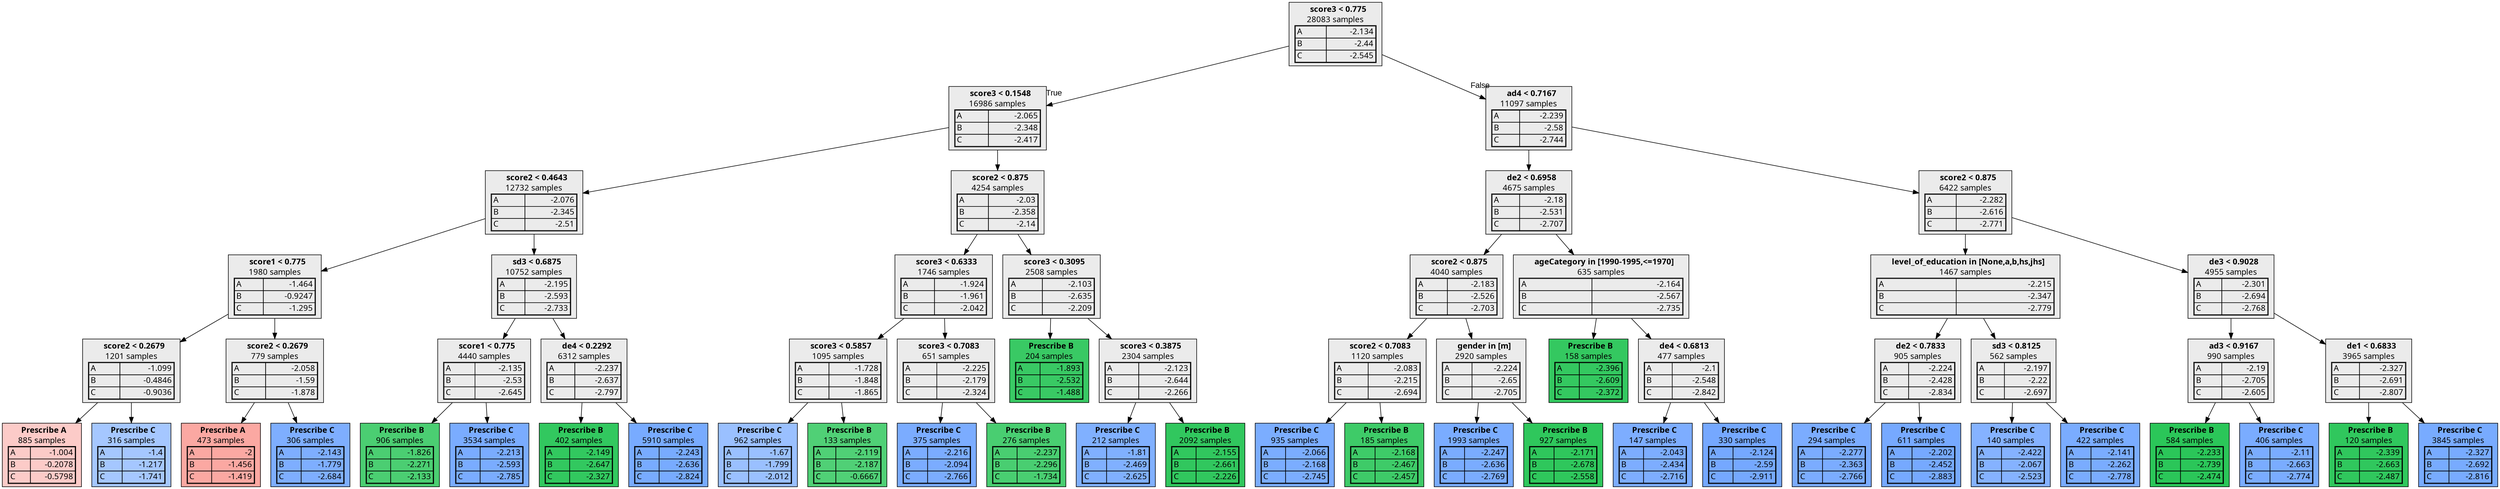 digraph {
    1 [label=<  <TABLE BORDER="0" CELLPADDING="0">
      <TR>
    <TD>
      <B> score3 &lt; 0.775</B>
    </TD>
  </TR>

    <TR>
      <TD>28083 samples</TD>
    </TR>
    <TR>
  <TD>
    <TABLE CELLSPACING="0">
      
        <TR >
    <TD ALIGN="LEFT">A</TD>
    <TD ALIGN="RIGHT">-2.134</TD>
  </TR>
  <TR >
    <TD ALIGN="LEFT">B</TD>
    <TD ALIGN="RIGHT">-2.44</TD>
  </TR>
  <TR class="highlighted">
    <TD ALIGN="LEFT">C</TD>
    <TD ALIGN="RIGHT">-2.545</TD>
  </TR>

    </TABLE>
  </TD>
</TR>

  </TABLE>
>,fillcolor="#EBEBEB",shape=box,fontname="bold arial",style="filled"];
    1 -> 2 [labeldistance=2.5, labelangle=45, headlabel="True",fontname="arial"];
    1 -> 31 [labeldistance=2.5, labelangle=-45, headlabel="False",fontname="arial"];
    2 [label=<  <TABLE BORDER="0" CELLPADDING="0">
      <TR>
    <TD>
      <B> score3 &lt; 0.1548</B>
    </TD>
  </TR>

    <TR>
      <TD>16986 samples</TD>
    </TR>
    <TR>
  <TD>
    <TABLE CELLSPACING="0">
      
        <TR >
    <TD ALIGN="LEFT">A</TD>
    <TD ALIGN="RIGHT">-2.065</TD>
  </TR>
  <TR >
    <TD ALIGN="LEFT">B</TD>
    <TD ALIGN="RIGHT">-2.348</TD>
  </TR>
  <TR class="highlighted">
    <TD ALIGN="LEFT">C</TD>
    <TD ALIGN="RIGHT">-2.417</TD>
  </TR>

    </TABLE>
  </TD>
</TR>

  </TABLE>
>,fillcolor="#EBEBEB",shape=box,fontname="bold arial",style="filled"];
    2 -> 3;
    2 -> 18;
    3 [label=<  <TABLE BORDER="0" CELLPADDING="0">
      <TR>
    <TD>
      <B> score2 &lt; 0.4643</B>
    </TD>
  </TR>

    <TR>
      <TD>12732 samples</TD>
    </TR>
    <TR>
  <TD>
    <TABLE CELLSPACING="0">
      
        <TR >
    <TD ALIGN="LEFT">A</TD>
    <TD ALIGN="RIGHT">-2.076</TD>
  </TR>
  <TR >
    <TD ALIGN="LEFT">B</TD>
    <TD ALIGN="RIGHT">-2.345</TD>
  </TR>
  <TR class="highlighted">
    <TD ALIGN="LEFT">C</TD>
    <TD ALIGN="RIGHT">-2.51</TD>
  </TR>

    </TABLE>
  </TD>
</TR>

  </TABLE>
>,fillcolor="#EBEBEB",shape=box,fontname="bold arial",style="filled"];
    3 -> 4;
    3 -> 11;
    4 [label=<  <TABLE BORDER="0" CELLPADDING="0">
      <TR>
    <TD>
      <B> score1 &lt; 0.775</B>
    </TD>
  </TR>

    <TR>
      <TD>1980 samples</TD>
    </TR>
    <TR>
  <TD>
    <TABLE CELLSPACING="0">
      
        <TR class="highlighted">
    <TD ALIGN="LEFT">A</TD>
    <TD ALIGN="RIGHT">-1.464</TD>
  </TR>
  <TR >
    <TD ALIGN="LEFT">B</TD>
    <TD ALIGN="RIGHT">-0.9247</TD>
  </TR>
  <TR >
    <TD ALIGN="LEFT">C</TD>
    <TD ALIGN="RIGHT">-1.295</TD>
  </TR>

    </TABLE>
  </TD>
</TR>

  </TABLE>
>,fillcolor="#EBEBEB",shape=box,fontname="bold arial",style="filled"];
    4 -> 5;
    4 -> 8;
    5 [label=<  <TABLE BORDER="0" CELLPADDING="0">
      <TR>
    <TD>
      <B> score2 &lt; 0.2679</B>
    </TD>
  </TR>

    <TR>
      <TD>1201 samples</TD>
    </TR>
    <TR>
  <TD>
    <TABLE CELLSPACING="0">
      
        <TR class="highlighted">
    <TD ALIGN="LEFT">A</TD>
    <TD ALIGN="RIGHT">-1.099</TD>
  </TR>
  <TR >
    <TD ALIGN="LEFT">B</TD>
    <TD ALIGN="RIGHT">-0.4846</TD>
  </TR>
  <TR >
    <TD ALIGN="LEFT">C</TD>
    <TD ALIGN="RIGHT">-0.9036</TD>
  </TR>

    </TABLE>
  </TD>
</TR>

  </TABLE>
>,fillcolor="#EBEBEB",shape=box,fontname="bold arial",style="filled"];
    5 -> 6;
    5 -> 7;
    6 [label=<  <TABLE BORDER="0" CELLPADDING="0">
      <TR>
    <TD>
      <B>Prescribe A</B>
    </TD>
  </TR>

    <TR>
      <TD>885 samples</TD>
    </TR>
    <TR>
  <TD>
    <TABLE CELLSPACING="0">
      
        <TR class="highlighted">
    <TD ALIGN="LEFT">A</TD>
    <TD ALIGN="RIGHT">-1.004</TD>
  </TR>
  <TR >
    <TD ALIGN="LEFT">B</TD>
    <TD ALIGN="RIGHT">-0.2078</TD>
  </TR>
  <TR >
    <TD ALIGN="LEFT">C</TD>
    <TD ALIGN="RIGHT">-0.5798</TD>
  </TR>

    </TABLE>
  </TD>
</TR>

  </TABLE>
>,fillcolor="#F8766D60",shape=box,fontname="bold arial",style="filled",color=black];
    7 [label=<  <TABLE BORDER="0" CELLPADDING="0">
      <TR>
    <TD>
      <B>Prescribe C</B>
    </TD>
  </TR>

    <TR>
      <TD>316 samples</TD>
    </TR>
    <TR>
  <TD>
    <TABLE CELLSPACING="0">
      
        <TR >
    <TD ALIGN="LEFT">A</TD>
    <TD ALIGN="RIGHT">-1.4</TD>
  </TR>
  <TR >
    <TD ALIGN="LEFT">B</TD>
    <TD ALIGN="RIGHT">-1.217</TD>
  </TR>
  <TR class="highlighted">
    <TD ALIGN="LEFT">C</TD>
    <TD ALIGN="RIGHT">-1.741</TD>
  </TR>

    </TABLE>
  </TD>
</TR>

  </TABLE>
>,fillcolor="#619CFF91",shape=box,fontname="bold arial",style="filled",color=black];
    8 [label=<  <TABLE BORDER="0" CELLPADDING="0">
      <TR>
    <TD>
      <B> score2 &lt; 0.2679</B>
    </TD>
  </TR>

    <TR>
      <TD>779 samples</TD>
    </TR>
    <TR>
  <TD>
    <TABLE CELLSPACING="0">
      
        <TR class="highlighted">
    <TD ALIGN="LEFT">A</TD>
    <TD ALIGN="RIGHT">-2.058</TD>
  </TR>
  <TR >
    <TD ALIGN="LEFT">B</TD>
    <TD ALIGN="RIGHT">-1.59</TD>
  </TR>
  <TR >
    <TD ALIGN="LEFT">C</TD>
    <TD ALIGN="RIGHT">-1.878</TD>
  </TR>

    </TABLE>
  </TD>
</TR>

  </TABLE>
>,fillcolor="#EBEBEB",shape=box,fontname="bold arial",style="filled"];
    8 -> 9;
    8 -> 10;
    9 [label=<  <TABLE BORDER="0" CELLPADDING="0">
      <TR>
    <TD>
      <B>Prescribe A</B>
    </TD>
  </TR>

    <TR>
      <TD>473 samples</TD>
    </TR>
    <TR>
  <TD>
    <TABLE CELLSPACING="0">
      
        <TR class="highlighted">
    <TD ALIGN="LEFT">A</TD>
    <TD ALIGN="RIGHT">-2</TD>
  </TR>
  <TR >
    <TD ALIGN="LEFT">B</TD>
    <TD ALIGN="RIGHT">-1.456</TD>
  </TR>
  <TR >
    <TD ALIGN="LEFT">C</TD>
    <TD ALIGN="RIGHT">-1.419</TD>
  </TR>

    </TABLE>
  </TD>
</TR>

  </TABLE>
>,fillcolor="#F8766Da2",shape=box,fontname="bold arial",style="filled",color=black];
    10 [label=<  <TABLE BORDER="0" CELLPADDING="0">
      <TR>
    <TD>
      <B>Prescribe C</B>
    </TD>
  </TR>

    <TR>
      <TD>306 samples</TD>
    </TR>
    <TR>
  <TD>
    <TABLE CELLSPACING="0">
      
        <TR >
    <TD ALIGN="LEFT">A</TD>
    <TD ALIGN="RIGHT">-2.143</TD>
  </TR>
  <TR >
    <TD ALIGN="LEFT">B</TD>
    <TD ALIGN="RIGHT">-1.779</TD>
  </TR>
  <TR class="highlighted">
    <TD ALIGN="LEFT">C</TD>
    <TD ALIGN="RIGHT">-2.684</TD>
  </TR>

    </TABLE>
  </TD>
</TR>

  </TABLE>
>,fillcolor="#619CFFd0",shape=box,fontname="bold arial",style="filled",color=black];
    11 [label=<  <TABLE BORDER="0" CELLPADDING="0">
      <TR>
    <TD>
      <B> sd3 &lt; 0.6875</B>
    </TD>
  </TR>

    <TR>
      <TD>10752 samples</TD>
    </TR>
    <TR>
  <TD>
    <TABLE CELLSPACING="0">
      
        <TR >
    <TD ALIGN="LEFT">A</TD>
    <TD ALIGN="RIGHT">-2.195</TD>
  </TR>
  <TR >
    <TD ALIGN="LEFT">B</TD>
    <TD ALIGN="RIGHT">-2.593</TD>
  </TR>
  <TR class="highlighted">
    <TD ALIGN="LEFT">C</TD>
    <TD ALIGN="RIGHT">-2.733</TD>
  </TR>

    </TABLE>
  </TD>
</TR>

  </TABLE>
>,fillcolor="#EBEBEB",shape=box,fontname="bold arial",style="filled"];
    11 -> 12;
    11 -> 15;
    12 [label=<  <TABLE BORDER="0" CELLPADDING="0">
      <TR>
    <TD>
      <B> score1 &lt; 0.775</B>
    </TD>
  </TR>

    <TR>
      <TD>4440 samples</TD>
    </TR>
    <TR>
  <TD>
    <TABLE CELLSPACING="0">
      
        <TR >
    <TD ALIGN="LEFT">A</TD>
    <TD ALIGN="RIGHT">-2.135</TD>
  </TR>
  <TR >
    <TD ALIGN="LEFT">B</TD>
    <TD ALIGN="RIGHT">-2.53</TD>
  </TR>
  <TR class="highlighted">
    <TD ALIGN="LEFT">C</TD>
    <TD ALIGN="RIGHT">-2.645</TD>
  </TR>

    </TABLE>
  </TD>
</TR>

  </TABLE>
>,fillcolor="#EBEBEB",shape=box,fontname="bold arial",style="filled"];
    12 -> 13;
    12 -> 14;
    13 [label=<  <TABLE BORDER="0" CELLPADDING="0">
      <TR>
    <TD>
      <B>Prescribe B</B>
    </TD>
  </TR>

    <TR>
      <TD>906 samples</TD>
    </TR>
    <TR>
  <TD>
    <TABLE CELLSPACING="0">
      
        <TR >
    <TD ALIGN="LEFT">A</TD>
    <TD ALIGN="RIGHT">-1.826</TD>
  </TR>
  <TR class="highlighted">
    <TD ALIGN="LEFT">B</TD>
    <TD ALIGN="RIGHT">-2.271</TD>
  </TR>
  <TR >
    <TD ALIGN="LEFT">C</TD>
    <TD ALIGN="RIGHT">-2.133</TD>
  </TR>

    </TABLE>
  </TD>
</TR>

  </TABLE>
>,fillcolor="#00BA38b4",shape=box,fontname="bold arial",style="filled",color=black];
    14 [label=<  <TABLE BORDER="0" CELLPADDING="0">
      <TR>
    <TD>
      <B>Prescribe C</B>
    </TD>
  </TR>

    <TR>
      <TD>3534 samples</TD>
    </TR>
    <TR>
  <TD>
    <TABLE CELLSPACING="0">
      
        <TR >
    <TD ALIGN="LEFT">A</TD>
    <TD ALIGN="RIGHT">-2.213</TD>
  </TR>
  <TR >
    <TD ALIGN="LEFT">B</TD>
    <TD ALIGN="RIGHT">-2.593</TD>
  </TR>
  <TR class="highlighted">
    <TD ALIGN="LEFT">C</TD>
    <TD ALIGN="RIGHT">-2.785</TD>
  </TR>

    </TABLE>
  </TD>
</TR>

  </TABLE>
>,fillcolor="#619CFFd7",shape=box,fontname="bold arial",style="filled",color=black];
    15 [label=<  <TABLE BORDER="0" CELLPADDING="0">
      <TR>
    <TD>
      <B> de4 &lt; 0.2292</B>
    </TD>
  </TR>

    <TR>
      <TD>6312 samples</TD>
    </TR>
    <TR>
  <TD>
    <TABLE CELLSPACING="0">
      
        <TR >
    <TD ALIGN="LEFT">A</TD>
    <TD ALIGN="RIGHT">-2.237</TD>
  </TR>
  <TR >
    <TD ALIGN="LEFT">B</TD>
    <TD ALIGN="RIGHT">-2.637</TD>
  </TR>
  <TR class="highlighted">
    <TD ALIGN="LEFT">C</TD>
    <TD ALIGN="RIGHT">-2.797</TD>
  </TR>

    </TABLE>
  </TD>
</TR>

  </TABLE>
>,fillcolor="#EBEBEB",shape=box,fontname="bold arial",style="filled"];
    15 -> 16;
    15 -> 17;
    16 [label=<  <TABLE BORDER="0" CELLPADDING="0">
      <TR>
    <TD>
      <B>Prescribe B</B>
    </TD>
  </TR>

    <TR>
      <TD>402 samples</TD>
    </TR>
    <TR>
  <TD>
    <TABLE CELLSPACING="0">
      
        <TR >
    <TD ALIGN="LEFT">A</TD>
    <TD ALIGN="RIGHT">-2.149</TD>
  </TR>
  <TR class="highlighted">
    <TD ALIGN="LEFT">B</TD>
    <TD ALIGN="RIGHT">-2.647</TD>
  </TR>
  <TR >
    <TD ALIGN="LEFT">C</TD>
    <TD ALIGN="RIGHT">-2.327</TD>
  </TR>

    </TABLE>
  </TD>
</TR>

  </TABLE>
>,fillcolor="#00BA38cd",shape=box,fontname="bold arial",style="filled",color=black];
    17 [label=<  <TABLE BORDER="0" CELLPADDING="0">
      <TR>
    <TD>
      <B>Prescribe C</B>
    </TD>
  </TR>

    <TR>
      <TD>5910 samples</TD>
    </TR>
    <TR>
  <TD>
    <TABLE CELLSPACING="0">
      
        <TR >
    <TD ALIGN="LEFT">A</TD>
    <TD ALIGN="RIGHT">-2.243</TD>
  </TR>
  <TR >
    <TD ALIGN="LEFT">B</TD>
    <TD ALIGN="RIGHT">-2.636</TD>
  </TR>
  <TR class="highlighted">
    <TD ALIGN="LEFT">C</TD>
    <TD ALIGN="RIGHT">-2.824</TD>
  </TR>

    </TABLE>
  </TD>
</TR>

  </TABLE>
>,fillcolor="#619CFFd9",shape=box,fontname="bold arial",style="filled",color=black];
    18 [label=<  <TABLE BORDER="0" CELLPADDING="0">
      <TR>
    <TD>
      <B> score2 &lt; 0.875</B>
    </TD>
  </TR>

    <TR>
      <TD>4254 samples</TD>
    </TR>
    <TR>
  <TD>
    <TABLE CELLSPACING="0">
      
        <TR >
    <TD ALIGN="LEFT">A</TD>
    <TD ALIGN="RIGHT">-2.03</TD>
  </TR>
  <TR class="highlighted">
    <TD ALIGN="LEFT">B</TD>
    <TD ALIGN="RIGHT">-2.358</TD>
  </TR>
  <TR >
    <TD ALIGN="LEFT">C</TD>
    <TD ALIGN="RIGHT">-2.14</TD>
  </TR>

    </TABLE>
  </TD>
</TR>

  </TABLE>
>,fillcolor="#EBEBEB",shape=box,fontname="bold arial",style="filled"];
    18 -> 19;
    18 -> 26;
    19 [label=<  <TABLE BORDER="0" CELLPADDING="0">
      <TR>
    <TD>
      <B> score3 &lt; 0.6333</B>
    </TD>
  </TR>

    <TR>
      <TD>1746 samples</TD>
    </TR>
    <TR>
  <TD>
    <TABLE CELLSPACING="0">
      
        <TR >
    <TD ALIGN="LEFT">A</TD>
    <TD ALIGN="RIGHT">-1.924</TD>
  </TR>
  <TR >
    <TD ALIGN="LEFT">B</TD>
    <TD ALIGN="RIGHT">-1.961</TD>
  </TR>
  <TR class="highlighted">
    <TD ALIGN="LEFT">C</TD>
    <TD ALIGN="RIGHT">-2.042</TD>
  </TR>

    </TABLE>
  </TD>
</TR>

  </TABLE>
>,fillcolor="#EBEBEB",shape=box,fontname="bold arial",style="filled"];
    19 -> 20;
    19 -> 23;
    20 [label=<  <TABLE BORDER="0" CELLPADDING="0">
      <TR>
    <TD>
      <B> score3 &lt; 0.5857</B>
    </TD>
  </TR>

    <TR>
      <TD>1095 samples</TD>
    </TR>
    <TR>
  <TD>
    <TABLE CELLSPACING="0">
      
        <TR >
    <TD ALIGN="LEFT">A</TD>
    <TD ALIGN="RIGHT">-1.728</TD>
  </TR>
  <TR >
    <TD ALIGN="LEFT">B</TD>
    <TD ALIGN="RIGHT">-1.848</TD>
  </TR>
  <TR class="highlighted">
    <TD ALIGN="LEFT">C</TD>
    <TD ALIGN="RIGHT">-1.865</TD>
  </TR>

    </TABLE>
  </TD>
</TR>

  </TABLE>
>,fillcolor="#EBEBEB",shape=box,fontname="bold arial",style="filled"];
    20 -> 21;
    20 -> 22;
    21 [label=<  <TABLE BORDER="0" CELLPADDING="0">
      <TR>
    <TD>
      <B>Prescribe C</B>
    </TD>
  </TR>

    <TR>
      <TD>962 samples</TD>
    </TR>
    <TR>
  <TD>
    <TABLE CELLSPACING="0">
      
        <TR >
    <TD ALIGN="LEFT">A</TD>
    <TD ALIGN="RIGHT">-1.67</TD>
  </TR>
  <TR >
    <TD ALIGN="LEFT">B</TD>
    <TD ALIGN="RIGHT">-1.799</TD>
  </TR>
  <TR class="highlighted">
    <TD ALIGN="LEFT">C</TD>
    <TD ALIGN="RIGHT">-2.012</TD>
  </TR>

    </TABLE>
  </TD>
</TR>

  </TABLE>
>,fillcolor="#619CFFa3",shape=box,fontname="bold arial",style="filled",color=black];
    22 [label=<  <TABLE BORDER="0" CELLPADDING="0">
      <TR>
    <TD>
      <B>Prescribe B</B>
    </TD>
  </TR>

    <TR>
      <TD>133 samples</TD>
    </TR>
    <TR>
  <TD>
    <TABLE CELLSPACING="0">
      
        <TR >
    <TD ALIGN="LEFT">A</TD>
    <TD ALIGN="RIGHT">-2.119</TD>
  </TR>
  <TR class="highlighted">
    <TD ALIGN="LEFT">B</TD>
    <TD ALIGN="RIGHT">-2.187</TD>
  </TR>
  <TR >
    <TD ALIGN="LEFT">C</TD>
    <TD ALIGN="RIGHT">-0.6667</TD>
  </TR>

    </TABLE>
  </TD>
</TR>

  </TABLE>
>,fillcolor="#00BA38af",shape=box,fontname="bold arial",style="filled",color=black];
    23 [label=<  <TABLE BORDER="0" CELLPADDING="0">
      <TR>
    <TD>
      <B> score3 &lt; 0.7083</B>
    </TD>
  </TR>

    <TR>
      <TD>651 samples</TD>
    </TR>
    <TR>
  <TD>
    <TABLE CELLSPACING="0">
      
        <TR >
    <TD ALIGN="LEFT">A</TD>
    <TD ALIGN="RIGHT">-2.225</TD>
  </TR>
  <TR >
    <TD ALIGN="LEFT">B</TD>
    <TD ALIGN="RIGHT">-2.179</TD>
  </TR>
  <TR class="highlighted">
    <TD ALIGN="LEFT">C</TD>
    <TD ALIGN="RIGHT">-2.324</TD>
  </TR>

    </TABLE>
  </TD>
</TR>

  </TABLE>
>,fillcolor="#EBEBEB",shape=box,fontname="bold arial",style="filled"];
    23 -> 24;
    23 -> 25;
    24 [label=<  <TABLE BORDER="0" CELLPADDING="0">
      <TR>
    <TD>
      <B>Prescribe C</B>
    </TD>
  </TR>

    <TR>
      <TD>375 samples</TD>
    </TR>
    <TR>
  <TD>
    <TABLE CELLSPACING="0">
      
        <TR >
    <TD ALIGN="LEFT">A</TD>
    <TD ALIGN="RIGHT">-2.216</TD>
  </TR>
  <TR >
    <TD ALIGN="LEFT">B</TD>
    <TD ALIGN="RIGHT">-2.094</TD>
  </TR>
  <TR class="highlighted">
    <TD ALIGN="LEFT">C</TD>
    <TD ALIGN="RIGHT">-2.766</TD>
  </TR>

    </TABLE>
  </TD>
</TR>

  </TABLE>
>,fillcolor="#619CFFd5",shape=box,fontname="bold arial",style="filled",color=black];
    25 [label=<  <TABLE BORDER="0" CELLPADDING="0">
      <TR>
    <TD>
      <B>Prescribe B</B>
    </TD>
  </TR>

    <TR>
      <TD>276 samples</TD>
    </TR>
    <TR>
  <TD>
    <TABLE CELLSPACING="0">
      
        <TR >
    <TD ALIGN="LEFT">A</TD>
    <TD ALIGN="RIGHT">-2.237</TD>
  </TR>
  <TR class="highlighted">
    <TD ALIGN="LEFT">B</TD>
    <TD ALIGN="RIGHT">-2.296</TD>
  </TR>
  <TR >
    <TD ALIGN="LEFT">C</TD>
    <TD ALIGN="RIGHT">-1.734</TD>
  </TR>

    </TABLE>
  </TD>
</TR>

  </TABLE>
>,fillcolor="#00BA38b6",shape=box,fontname="bold arial",style="filled",color=black];
    26 [label=<  <TABLE BORDER="0" CELLPADDING="0">
      <TR>
    <TD>
      <B> score3 &lt; 0.3095</B>
    </TD>
  </TR>

    <TR>
      <TD>2508 samples</TD>
    </TR>
    <TR>
  <TD>
    <TABLE CELLSPACING="0">
      
        <TR >
    <TD ALIGN="LEFT">A</TD>
    <TD ALIGN="RIGHT">-2.103</TD>
  </TR>
  <TR class="highlighted">
    <TD ALIGN="LEFT">B</TD>
    <TD ALIGN="RIGHT">-2.635</TD>
  </TR>
  <TR >
    <TD ALIGN="LEFT">C</TD>
    <TD ALIGN="RIGHT">-2.209</TD>
  </TR>

    </TABLE>
  </TD>
</TR>

  </TABLE>
>,fillcolor="#EBEBEB",shape=box,fontname="bold arial",style="filled"];
    26 -> 27;
    26 -> 28;
    27 [label=<  <TABLE BORDER="0" CELLPADDING="0">
      <TR>
    <TD>
      <B>Prescribe B</B>
    </TD>
  </TR>

    <TR>
      <TD>204 samples</TD>
    </TR>
    <TR>
  <TD>
    <TABLE CELLSPACING="0">
      
        <TR >
    <TD ALIGN="LEFT">A</TD>
    <TD ALIGN="RIGHT">-1.893</TD>
  </TR>
  <TR class="highlighted">
    <TD ALIGN="LEFT">B</TD>
    <TD ALIGN="RIGHT">-2.532</TD>
  </TR>
  <TR >
    <TD ALIGN="LEFT">C</TD>
    <TD ALIGN="RIGHT">-1.488</TD>
  </TR>

    </TABLE>
  </TD>
</TR>

  </TABLE>
>,fillcolor="#00BA38c6",shape=box,fontname="bold arial",style="filled",color=black];
    28 [label=<  <TABLE BORDER="0" CELLPADDING="0">
      <TR>
    <TD>
      <B> score3 &lt; 0.3875</B>
    </TD>
  </TR>

    <TR>
      <TD>2304 samples</TD>
    </TR>
    <TR>
  <TD>
    <TABLE CELLSPACING="0">
      
        <TR >
    <TD ALIGN="LEFT">A</TD>
    <TD ALIGN="RIGHT">-2.123</TD>
  </TR>
  <TR class="highlighted">
    <TD ALIGN="LEFT">B</TD>
    <TD ALIGN="RIGHT">-2.644</TD>
  </TR>
  <TR >
    <TD ALIGN="LEFT">C</TD>
    <TD ALIGN="RIGHT">-2.266</TD>
  </TR>

    </TABLE>
  </TD>
</TR>

  </TABLE>
>,fillcolor="#EBEBEB",shape=box,fontname="bold arial",style="filled"];
    28 -> 29;
    28 -> 30;
    29 [label=<  <TABLE BORDER="0" CELLPADDING="0">
      <TR>
    <TD>
      <B>Prescribe C</B>
    </TD>
  </TR>

    <TR>
      <TD>212 samples</TD>
    </TR>
    <TR>
  <TD>
    <TABLE CELLSPACING="0">
      
        <TR >
    <TD ALIGN="LEFT">A</TD>
    <TD ALIGN="RIGHT">-1.81</TD>
  </TR>
  <TR >
    <TD ALIGN="LEFT">B</TD>
    <TD ALIGN="RIGHT">-2.469</TD>
  </TR>
  <TR class="highlighted">
    <TD ALIGN="LEFT">C</TD>
    <TD ALIGN="RIGHT">-2.625</TD>
  </TR>

    </TABLE>
  </TD>
</TR>

  </TABLE>
>,fillcolor="#619CFFcc",shape=box,fontname="bold arial",style="filled",color=black];
    30 [label=<  <TABLE BORDER="0" CELLPADDING="0">
      <TR>
    <TD>
      <B>Prescribe B</B>
    </TD>
  </TR>

    <TR>
      <TD>2092 samples</TD>
    </TR>
    <TR>
  <TD>
    <TABLE CELLSPACING="0">
      
        <TR >
    <TD ALIGN="LEFT">A</TD>
    <TD ALIGN="RIGHT">-2.155</TD>
  </TR>
  <TR class="highlighted">
    <TD ALIGN="LEFT">B</TD>
    <TD ALIGN="RIGHT">-2.661</TD>
  </TR>
  <TR >
    <TD ALIGN="LEFT">C</TD>
    <TD ALIGN="RIGHT">-2.226</TD>
  </TR>

    </TABLE>
  </TD>
</TR>

  </TABLE>
>,fillcolor="#00BA38ce",shape=box,fontname="bold arial",style="filled",color=black];
    31 [label=<  <TABLE BORDER="0" CELLPADDING="0">
      <TR>
    <TD>
      <B> ad4 &lt; 0.7167</B>
    </TD>
  </TR>

    <TR>
      <TD>11097 samples</TD>
    </TR>
    <TR>
  <TD>
    <TABLE CELLSPACING="0">
      
        <TR >
    <TD ALIGN="LEFT">A</TD>
    <TD ALIGN="RIGHT">-2.239</TD>
  </TR>
  <TR >
    <TD ALIGN="LEFT">B</TD>
    <TD ALIGN="RIGHT">-2.58</TD>
  </TR>
  <TR class="highlighted">
    <TD ALIGN="LEFT">C</TD>
    <TD ALIGN="RIGHT">-2.744</TD>
  </TR>

    </TABLE>
  </TD>
</TR>

  </TABLE>
>,fillcolor="#EBEBEB",shape=box,fontname="bold arial",style="filled"];
    31 -> 32;
    31 -> 45;
    32 [label=<  <TABLE BORDER="0" CELLPADDING="0">
      <TR>
    <TD>
      <B> de2 &lt; 0.6958</B>
    </TD>
  </TR>

    <TR>
      <TD>4675 samples</TD>
    </TR>
    <TR>
  <TD>
    <TABLE CELLSPACING="0">
      
        <TR >
    <TD ALIGN="LEFT">A</TD>
    <TD ALIGN="RIGHT">-2.18</TD>
  </TR>
  <TR >
    <TD ALIGN="LEFT">B</TD>
    <TD ALIGN="RIGHT">-2.531</TD>
  </TR>
  <TR class="highlighted">
    <TD ALIGN="LEFT">C</TD>
    <TD ALIGN="RIGHT">-2.707</TD>
  </TR>

    </TABLE>
  </TD>
</TR>

  </TABLE>
>,fillcolor="#EBEBEB",shape=box,fontname="bold arial",style="filled"];
    32 -> 33;
    32 -> 40;
    33 [label=<  <TABLE BORDER="0" CELLPADDING="0">
      <TR>
    <TD>
      <B> score2 &lt; 0.875</B>
    </TD>
  </TR>

    <TR>
      <TD>4040 samples</TD>
    </TR>
    <TR>
  <TD>
    <TABLE CELLSPACING="0">
      
        <TR >
    <TD ALIGN="LEFT">A</TD>
    <TD ALIGN="RIGHT">-2.183</TD>
  </TR>
  <TR >
    <TD ALIGN="LEFT">B</TD>
    <TD ALIGN="RIGHT">-2.526</TD>
  </TR>
  <TR class="highlighted">
    <TD ALIGN="LEFT">C</TD>
    <TD ALIGN="RIGHT">-2.703</TD>
  </TR>

    </TABLE>
  </TD>
</TR>

  </TABLE>
>,fillcolor="#EBEBEB",shape=box,fontname="bold arial",style="filled"];
    33 -> 34;
    33 -> 37;
    34 [label=<  <TABLE BORDER="0" CELLPADDING="0">
      <TR>
    <TD>
      <B> score2 &lt; 0.7083</B>
    </TD>
  </TR>

    <TR>
      <TD>1120 samples</TD>
    </TR>
    <TR>
  <TD>
    <TABLE CELLSPACING="0">
      
        <TR >
    <TD ALIGN="LEFT">A</TD>
    <TD ALIGN="RIGHT">-2.083</TD>
  </TR>
  <TR >
    <TD ALIGN="LEFT">B</TD>
    <TD ALIGN="RIGHT">-2.215</TD>
  </TR>
  <TR class="highlighted">
    <TD ALIGN="LEFT">C</TD>
    <TD ALIGN="RIGHT">-2.694</TD>
  </TR>

    </TABLE>
  </TD>
</TR>

  </TABLE>
>,fillcolor="#EBEBEB",shape=box,fontname="bold arial",style="filled"];
    34 -> 35;
    34 -> 36;
    35 [label=<  <TABLE BORDER="0" CELLPADDING="0">
      <TR>
    <TD>
      <B>Prescribe C</B>
    </TD>
  </TR>

    <TR>
      <TD>935 samples</TD>
    </TR>
    <TR>
  <TD>
    <TABLE CELLSPACING="0">
      
        <TR >
    <TD ALIGN="LEFT">A</TD>
    <TD ALIGN="RIGHT">-2.066</TD>
  </TR>
  <TR >
    <TD ALIGN="LEFT">B</TD>
    <TD ALIGN="RIGHT">-2.168</TD>
  </TR>
  <TR class="highlighted">
    <TD ALIGN="LEFT">C</TD>
    <TD ALIGN="RIGHT">-2.745</TD>
  </TR>

    </TABLE>
  </TD>
</TR>

  </TABLE>
>,fillcolor="#619CFFd4",shape=box,fontname="bold arial",style="filled",color=black];
    36 [label=<  <TABLE BORDER="0" CELLPADDING="0">
      <TR>
    <TD>
      <B>Prescribe B</B>
    </TD>
  </TR>

    <TR>
      <TD>185 samples</TD>
    </TR>
    <TR>
  <TD>
    <TABLE CELLSPACING="0">
      
        <TR >
    <TD ALIGN="LEFT">A</TD>
    <TD ALIGN="RIGHT">-2.168</TD>
  </TR>
  <TR class="highlighted">
    <TD ALIGN="LEFT">B</TD>
    <TD ALIGN="RIGHT">-2.467</TD>
  </TR>
  <TR >
    <TD ALIGN="LEFT">C</TD>
    <TD ALIGN="RIGHT">-2.457</TD>
  </TR>

    </TABLE>
  </TD>
</TR>

  </TABLE>
>,fillcolor="#00BA38c1",shape=box,fontname="bold arial",style="filled",color=black];
    37 [label=<  <TABLE BORDER="0" CELLPADDING="0">
      <TR>
    <TD>
      <B> gender in [m]</B>
    </TD>
  </TR>

    <TR>
      <TD>2920 samples</TD>
    </TR>
    <TR>
  <TD>
    <TABLE CELLSPACING="0">
      
        <TR >
    <TD ALIGN="LEFT">A</TD>
    <TD ALIGN="RIGHT">-2.224</TD>
  </TR>
  <TR >
    <TD ALIGN="LEFT">B</TD>
    <TD ALIGN="RIGHT">-2.65</TD>
  </TR>
  <TR class="highlighted">
    <TD ALIGN="LEFT">C</TD>
    <TD ALIGN="RIGHT">-2.705</TD>
  </TR>

    </TABLE>
  </TD>
</TR>

  </TABLE>
>,fillcolor="#EBEBEB",shape=box,fontname="bold arial",style="filled"];
    37 -> 38;
    37 -> 39;
    38 [label=<  <TABLE BORDER="0" CELLPADDING="0">
      <TR>
    <TD>
      <B>Prescribe C</B>
    </TD>
  </TR>

    <TR>
      <TD>1993 samples</TD>
    </TR>
    <TR>
  <TD>
    <TABLE CELLSPACING="0">
      
        <TR >
    <TD ALIGN="LEFT">A</TD>
    <TD ALIGN="RIGHT">-2.247</TD>
  </TR>
  <TR >
    <TD ALIGN="LEFT">B</TD>
    <TD ALIGN="RIGHT">-2.636</TD>
  </TR>
  <TR class="highlighted">
    <TD ALIGN="LEFT">C</TD>
    <TD ALIGN="RIGHT">-2.769</TD>
  </TR>

    </TABLE>
  </TD>
</TR>

  </TABLE>
>,fillcolor="#619CFFd6",shape=box,fontname="bold arial",style="filled",color=black];
    39 [label=<  <TABLE BORDER="0" CELLPADDING="0">
      <TR>
    <TD>
      <B>Prescribe B</B>
    </TD>
  </TR>

    <TR>
      <TD>927 samples</TD>
    </TR>
    <TR>
  <TD>
    <TABLE CELLSPACING="0">
      
        <TR >
    <TD ALIGN="LEFT">A</TD>
    <TD ALIGN="RIGHT">-2.171</TD>
  </TR>
  <TR class="highlighted">
    <TD ALIGN="LEFT">B</TD>
    <TD ALIGN="RIGHT">-2.678</TD>
  </TR>
  <TR >
    <TD ALIGN="LEFT">C</TD>
    <TD ALIGN="RIGHT">-2.558</TD>
  </TR>

    </TABLE>
  </TD>
</TR>

  </TABLE>
>,fillcolor="#00BA38d0",shape=box,fontname="bold arial",style="filled",color=black];
    40 [label=<  <TABLE BORDER="0" CELLPADDING="0">
      <TR>
    <TD>
      <B> ageCategory in [1990-1995,&lt;=1970]</B>
    </TD>
  </TR>

    <TR>
      <TD>635 samples</TD>
    </TR>
    <TR>
  <TD>
    <TABLE CELLSPACING="0">
      
        <TR >
    <TD ALIGN="LEFT">A</TD>
    <TD ALIGN="RIGHT">-2.164</TD>
  </TR>
  <TR >
    <TD ALIGN="LEFT">B</TD>
    <TD ALIGN="RIGHT">-2.567</TD>
  </TR>
  <TR class="highlighted">
    <TD ALIGN="LEFT">C</TD>
    <TD ALIGN="RIGHT">-2.735</TD>
  </TR>

    </TABLE>
  </TD>
</TR>

  </TABLE>
>,fillcolor="#EBEBEB",shape=box,fontname="bold arial",style="filled"];
    40 -> 41;
    40 -> 42;
    41 [label=<  <TABLE BORDER="0" CELLPADDING="0">
      <TR>
    <TD>
      <B>Prescribe B</B>
    </TD>
  </TR>

    <TR>
      <TD>158 samples</TD>
    </TR>
    <TR>
  <TD>
    <TABLE CELLSPACING="0">
      
        <TR >
    <TD ALIGN="LEFT">A</TD>
    <TD ALIGN="RIGHT">-2.396</TD>
  </TR>
  <TR class="highlighted">
    <TD ALIGN="LEFT">B</TD>
    <TD ALIGN="RIGHT">-2.609</TD>
  </TR>
  <TR >
    <TD ALIGN="LEFT">C</TD>
    <TD ALIGN="RIGHT">-2.372</TD>
  </TR>

    </TABLE>
  </TD>
</TR>

  </TABLE>
>,fillcolor="#00BA38cb",shape=box,fontname="bold arial",style="filled",color=black];
    42 [label=<  <TABLE BORDER="0" CELLPADDING="0">
      <TR>
    <TD>
      <B> de4 &lt; 0.6813</B>
    </TD>
  </TR>

    <TR>
      <TD>477 samples</TD>
    </TR>
    <TR>
  <TD>
    <TABLE CELLSPACING="0">
      
        <TR >
    <TD ALIGN="LEFT">A</TD>
    <TD ALIGN="RIGHT">-2.1</TD>
  </TR>
  <TR >
    <TD ALIGN="LEFT">B</TD>
    <TD ALIGN="RIGHT">-2.548</TD>
  </TR>
  <TR class="highlighted">
    <TD ALIGN="LEFT">C</TD>
    <TD ALIGN="RIGHT">-2.842</TD>
  </TR>

    </TABLE>
  </TD>
</TR>

  </TABLE>
>,fillcolor="#EBEBEB",shape=box,fontname="bold arial",style="filled"];
    42 -> 43;
    42 -> 44;
    43 [label=<  <TABLE BORDER="0" CELLPADDING="0">
      <TR>
    <TD>
      <B>Prescribe C</B>
    </TD>
  </TR>

    <TR>
      <TD>147 samples</TD>
    </TR>
    <TR>
  <TD>
    <TABLE CELLSPACING="0">
      
        <TR >
    <TD ALIGN="LEFT">A</TD>
    <TD ALIGN="RIGHT">-2.043</TD>
  </TR>
  <TR >
    <TD ALIGN="LEFT">B</TD>
    <TD ALIGN="RIGHT">-2.434</TD>
  </TR>
  <TR class="highlighted">
    <TD ALIGN="LEFT">C</TD>
    <TD ALIGN="RIGHT">-2.716</TD>
  </TR>

    </TABLE>
  </TD>
</TR>

  </TABLE>
>,fillcolor="#619CFFd2",shape=box,fontname="bold arial",style="filled",color=black];
    44 [label=<  <TABLE BORDER="0" CELLPADDING="0">
      <TR>
    <TD>
      <B>Prescribe C</B>
    </TD>
  </TR>

    <TR>
      <TD>330 samples</TD>
    </TR>
    <TR>
  <TD>
    <TABLE CELLSPACING="0">
      
        <TR >
    <TD ALIGN="LEFT">A</TD>
    <TD ALIGN="RIGHT">-2.124</TD>
  </TR>
  <TR >
    <TD ALIGN="LEFT">B</TD>
    <TD ALIGN="RIGHT">-2.59</TD>
  </TR>
  <TR class="highlighted">
    <TD ALIGN="LEFT">C</TD>
    <TD ALIGN="RIGHT">-2.911</TD>
  </TR>

    </TABLE>
  </TD>
</TR>

  </TABLE>
>,fillcolor="#619CFFdf",shape=box,fontname="bold arial",style="filled",color=black];
    45 [label=<  <TABLE BORDER="0" CELLPADDING="0">
      <TR>
    <TD>
      <B> score2 &lt; 0.875</B>
    </TD>
  </TR>

    <TR>
      <TD>6422 samples</TD>
    </TR>
    <TR>
  <TD>
    <TABLE CELLSPACING="0">
      
        <TR >
    <TD ALIGN="LEFT">A</TD>
    <TD ALIGN="RIGHT">-2.282</TD>
  </TR>
  <TR >
    <TD ALIGN="LEFT">B</TD>
    <TD ALIGN="RIGHT">-2.616</TD>
  </TR>
  <TR class="highlighted">
    <TD ALIGN="LEFT">C</TD>
    <TD ALIGN="RIGHT">-2.771</TD>
  </TR>

    </TABLE>
  </TD>
</TR>

  </TABLE>
>,fillcolor="#EBEBEB",shape=box,fontname="bold arial",style="filled"];
    45 -> 46;
    45 -> 53;
    46 [label=<  <TABLE BORDER="0" CELLPADDING="0">
      <TR>
    <TD>
      <B> level_of_education in [None,a,b,hs,jhs]</B>
    </TD>
  </TR>

    <TR>
      <TD>1467 samples</TD>
    </TR>
    <TR>
  <TD>
    <TABLE CELLSPACING="0">
      
        <TR >
    <TD ALIGN="LEFT">A</TD>
    <TD ALIGN="RIGHT">-2.215</TD>
  </TR>
  <TR >
    <TD ALIGN="LEFT">B</TD>
    <TD ALIGN="RIGHT">-2.347</TD>
  </TR>
  <TR class="highlighted">
    <TD ALIGN="LEFT">C</TD>
    <TD ALIGN="RIGHT">-2.779</TD>
  </TR>

    </TABLE>
  </TD>
</TR>

  </TABLE>
>,fillcolor="#EBEBEB",shape=box,fontname="bold arial",style="filled"];
    46 -> 47;
    46 -> 50;
    47 [label=<  <TABLE BORDER="0" CELLPADDING="0">
      <TR>
    <TD>
      <B> de2 &lt; 0.7833</B>
    </TD>
  </TR>

    <TR>
      <TD>905 samples</TD>
    </TR>
    <TR>
  <TD>
    <TABLE CELLSPACING="0">
      
        <TR >
    <TD ALIGN="LEFT">A</TD>
    <TD ALIGN="RIGHT">-2.224</TD>
  </TR>
  <TR >
    <TD ALIGN="LEFT">B</TD>
    <TD ALIGN="RIGHT">-2.428</TD>
  </TR>
  <TR class="highlighted">
    <TD ALIGN="LEFT">C</TD>
    <TD ALIGN="RIGHT">-2.834</TD>
  </TR>

    </TABLE>
  </TD>
</TR>

  </TABLE>
>,fillcolor="#EBEBEB",shape=box,fontname="bold arial",style="filled"];
    47 -> 48;
    47 -> 49;
    48 [label=<  <TABLE BORDER="0" CELLPADDING="0">
      <TR>
    <TD>
      <B>Prescribe C</B>
    </TD>
  </TR>

    <TR>
      <TD>294 samples</TD>
    </TR>
    <TR>
  <TD>
    <TABLE CELLSPACING="0">
      
        <TR >
    <TD ALIGN="LEFT">A</TD>
    <TD ALIGN="RIGHT">-2.277</TD>
  </TR>
  <TR >
    <TD ALIGN="LEFT">B</TD>
    <TD ALIGN="RIGHT">-2.363</TD>
  </TR>
  <TR class="highlighted">
    <TD ALIGN="LEFT">C</TD>
    <TD ALIGN="RIGHT">-2.766</TD>
  </TR>

    </TABLE>
  </TD>
</TR>

  </TABLE>
>,fillcolor="#619CFFd5",shape=box,fontname="bold arial",style="filled",color=black];
    49 [label=<  <TABLE BORDER="0" CELLPADDING="0">
      <TR>
    <TD>
      <B>Prescribe C</B>
    </TD>
  </TR>

    <TR>
      <TD>611 samples</TD>
    </TR>
    <TR>
  <TD>
    <TABLE CELLSPACING="0">
      
        <TR >
    <TD ALIGN="LEFT">A</TD>
    <TD ALIGN="RIGHT">-2.202</TD>
  </TR>
  <TR >
    <TD ALIGN="LEFT">B</TD>
    <TD ALIGN="RIGHT">-2.452</TD>
  </TR>
  <TR class="highlighted">
    <TD ALIGN="LEFT">C</TD>
    <TD ALIGN="RIGHT">-2.883</TD>
  </TR>

    </TABLE>
  </TD>
</TR>

  </TABLE>
>,fillcolor="#619CFFdd",shape=box,fontname="bold arial",style="filled",color=black];
    50 [label=<  <TABLE BORDER="0" CELLPADDING="0">
      <TR>
    <TD>
      <B> sd3 &lt; 0.8125</B>
    </TD>
  </TR>

    <TR>
      <TD>562 samples</TD>
    </TR>
    <TR>
  <TD>
    <TABLE CELLSPACING="0">
      
        <TR >
    <TD ALIGN="LEFT">A</TD>
    <TD ALIGN="RIGHT">-2.197</TD>
  </TR>
  <TR >
    <TD ALIGN="LEFT">B</TD>
    <TD ALIGN="RIGHT">-2.22</TD>
  </TR>
  <TR class="highlighted">
    <TD ALIGN="LEFT">C</TD>
    <TD ALIGN="RIGHT">-2.697</TD>
  </TR>

    </TABLE>
  </TD>
</TR>

  </TABLE>
>,fillcolor="#EBEBEB",shape=box,fontname="bold arial",style="filled"];
    50 -> 51;
    50 -> 52;
    51 [label=<  <TABLE BORDER="0" CELLPADDING="0">
      <TR>
    <TD>
      <B>Prescribe C</B>
    </TD>
  </TR>

    <TR>
      <TD>140 samples</TD>
    </TR>
    <TR>
  <TD>
    <TABLE CELLSPACING="0">
      
        <TR >
    <TD ALIGN="LEFT">A</TD>
    <TD ALIGN="RIGHT">-2.422</TD>
  </TR>
  <TR >
    <TD ALIGN="LEFT">B</TD>
    <TD ALIGN="RIGHT">-2.067</TD>
  </TR>
  <TR class="highlighted">
    <TD ALIGN="LEFT">C</TD>
    <TD ALIGN="RIGHT">-2.523</TD>
  </TR>

    </TABLE>
  </TD>
</TR>

  </TABLE>
>,fillcolor="#619CFFc5",shape=box,fontname="bold arial",style="filled",color=black];
    52 [label=<  <TABLE BORDER="0" CELLPADDING="0">
      <TR>
    <TD>
      <B>Prescribe C</B>
    </TD>
  </TR>

    <TR>
      <TD>422 samples</TD>
    </TR>
    <TR>
  <TD>
    <TABLE CELLSPACING="0">
      
        <TR >
    <TD ALIGN="LEFT">A</TD>
    <TD ALIGN="RIGHT">-2.141</TD>
  </TR>
  <TR >
    <TD ALIGN="LEFT">B</TD>
    <TD ALIGN="RIGHT">-2.262</TD>
  </TR>
  <TR class="highlighted">
    <TD ALIGN="LEFT">C</TD>
    <TD ALIGN="RIGHT">-2.778</TD>
  </TR>

    </TABLE>
  </TD>
</TR>

  </TABLE>
>,fillcolor="#619CFFd6",shape=box,fontname="bold arial",style="filled",color=black];
    53 [label=<  <TABLE BORDER="0" CELLPADDING="0">
      <TR>
    <TD>
      <B> de3 &lt; 0.9028</B>
    </TD>
  </TR>

    <TR>
      <TD>4955 samples</TD>
    </TR>
    <TR>
  <TD>
    <TABLE CELLSPACING="0">
      
        <TR >
    <TD ALIGN="LEFT">A</TD>
    <TD ALIGN="RIGHT">-2.301</TD>
  </TR>
  <TR >
    <TD ALIGN="LEFT">B</TD>
    <TD ALIGN="RIGHT">-2.694</TD>
  </TR>
  <TR class="highlighted">
    <TD ALIGN="LEFT">C</TD>
    <TD ALIGN="RIGHT">-2.768</TD>
  </TR>

    </TABLE>
  </TD>
</TR>

  </TABLE>
>,fillcolor="#EBEBEB",shape=box,fontname="bold arial",style="filled"];
    53 -> 54;
    53 -> 57;
    54 [label=<  <TABLE BORDER="0" CELLPADDING="0">
      <TR>
    <TD>
      <B> ad3 &lt; 0.9167</B>
    </TD>
  </TR>

    <TR>
      <TD>990 samples</TD>
    </TR>
    <TR>
  <TD>
    <TABLE CELLSPACING="0">
      
        <TR >
    <TD ALIGN="LEFT">A</TD>
    <TD ALIGN="RIGHT">-2.19</TD>
  </TR>
  <TR class="highlighted">
    <TD ALIGN="LEFT">B</TD>
    <TD ALIGN="RIGHT">-2.705</TD>
  </TR>
  <TR >
    <TD ALIGN="LEFT">C</TD>
    <TD ALIGN="RIGHT">-2.605</TD>
  </TR>

    </TABLE>
  </TD>
</TR>

  </TABLE>
>,fillcolor="#EBEBEB",shape=box,fontname="bold arial",style="filled"];
    54 -> 55;
    54 -> 56;
    55 [label=<  <TABLE BORDER="0" CELLPADDING="0">
      <TR>
    <TD>
      <B>Prescribe B</B>
    </TD>
  </TR>

    <TR>
      <TD>584 samples</TD>
    </TR>
    <TR>
  <TD>
    <TABLE CELLSPACING="0">
      
        <TR >
    <TD ALIGN="LEFT">A</TD>
    <TD ALIGN="RIGHT">-2.233</TD>
  </TR>
  <TR class="highlighted">
    <TD ALIGN="LEFT">B</TD>
    <TD ALIGN="RIGHT">-2.739</TD>
  </TR>
  <TR >
    <TD ALIGN="LEFT">C</TD>
    <TD ALIGN="RIGHT">-2.474</TD>
  </TR>

    </TABLE>
  </TD>
</TR>

  </TABLE>
>,fillcolor="#00BA38d4",shape=box,fontname="bold arial",style="filled",color=black];
    56 [label=<  <TABLE BORDER="0" CELLPADDING="0">
      <TR>
    <TD>
      <B>Prescribe C</B>
    </TD>
  </TR>

    <TR>
      <TD>406 samples</TD>
    </TR>
    <TR>
  <TD>
    <TABLE CELLSPACING="0">
      
        <TR >
    <TD ALIGN="LEFT">A</TD>
    <TD ALIGN="RIGHT">-2.11</TD>
  </TR>
  <TR >
    <TD ALIGN="LEFT">B</TD>
    <TD ALIGN="RIGHT">-2.663</TD>
  </TR>
  <TR class="highlighted">
    <TD ALIGN="LEFT">C</TD>
    <TD ALIGN="RIGHT">-2.774</TD>
  </TR>

    </TABLE>
  </TD>
</TR>

  </TABLE>
>,fillcolor="#619CFFd6",shape=box,fontname="bold arial",style="filled",color=black];
    57 [label=<  <TABLE BORDER="0" CELLPADDING="0">
      <TR>
    <TD>
      <B> de1 &lt; 0.6833</B>
    </TD>
  </TR>

    <TR>
      <TD>3965 samples</TD>
    </TR>
    <TR>
  <TD>
    <TABLE CELLSPACING="0">
      
        <TR >
    <TD ALIGN="LEFT">A</TD>
    <TD ALIGN="RIGHT">-2.327</TD>
  </TR>
  <TR >
    <TD ALIGN="LEFT">B</TD>
    <TD ALIGN="RIGHT">-2.691</TD>
  </TR>
  <TR class="highlighted">
    <TD ALIGN="LEFT">C</TD>
    <TD ALIGN="RIGHT">-2.807</TD>
  </TR>

    </TABLE>
  </TD>
</TR>

  </TABLE>
>,fillcolor="#EBEBEB",shape=box,fontname="bold arial",style="filled"];
    57 -> 58;
    57 -> 59;
    58 [label=<  <TABLE BORDER="0" CELLPADDING="0">
      <TR>
    <TD>
      <B>Prescribe B</B>
    </TD>
  </TR>

    <TR>
      <TD>120 samples</TD>
    </TR>
    <TR>
  <TD>
    <TABLE CELLSPACING="0">
      
        <TR >
    <TD ALIGN="LEFT">A</TD>
    <TD ALIGN="RIGHT">-2.339</TD>
  </TR>
  <TR class="highlighted">
    <TD ALIGN="LEFT">B</TD>
    <TD ALIGN="RIGHT">-2.663</TD>
  </TR>
  <TR >
    <TD ALIGN="LEFT">C</TD>
    <TD ALIGN="RIGHT">-2.487</TD>
  </TR>

    </TABLE>
  </TD>
</TR>

  </TABLE>
>,fillcolor="#00BA38cf",shape=box,fontname="bold arial",style="filled",color=black];
    59 [label=<  <TABLE BORDER="0" CELLPADDING="0">
      <TR>
    <TD>
      <B>Prescribe C</B>
    </TD>
  </TR>

    <TR>
      <TD>3845 samples</TD>
    </TR>
    <TR>
  <TD>
    <TABLE CELLSPACING="0">
      
        <TR >
    <TD ALIGN="LEFT">A</TD>
    <TD ALIGN="RIGHT">-2.327</TD>
  </TR>
  <TR >
    <TD ALIGN="LEFT">B</TD>
    <TD ALIGN="RIGHT">-2.692</TD>
  </TR>
  <TR class="highlighted">
    <TD ALIGN="LEFT">C</TD>
    <TD ALIGN="RIGHT">-2.816</TD>
  </TR>

    </TABLE>
  </TD>
</TR>

  </TABLE>
>,fillcolor="#619CFFd9",shape=box,fontname="bold arial",style="filled",color=black];
}

